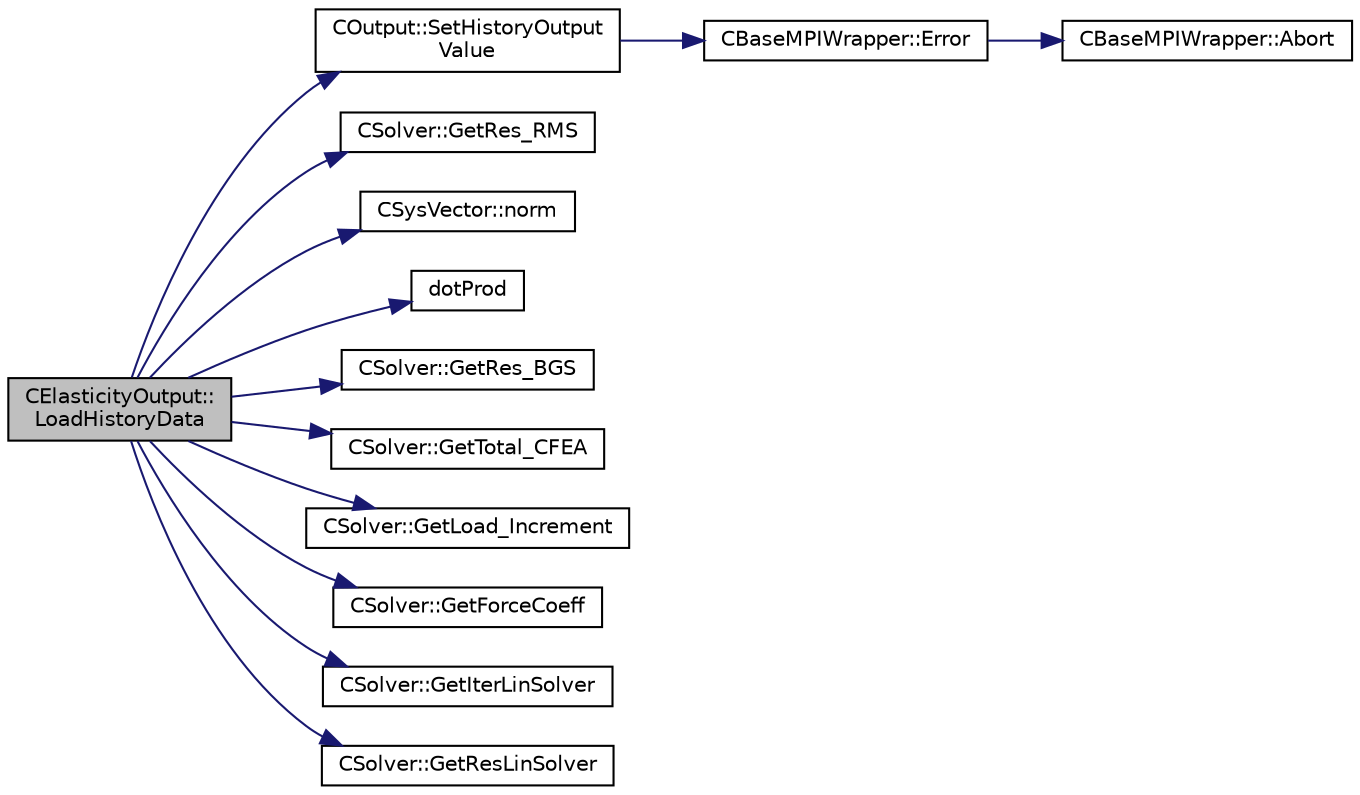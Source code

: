 digraph "CElasticityOutput::LoadHistoryData"
{
  edge [fontname="Helvetica",fontsize="10",labelfontname="Helvetica",labelfontsize="10"];
  node [fontname="Helvetica",fontsize="10",shape=record];
  rankdir="LR";
  Node10 [label="CElasticityOutput::\lLoadHistoryData",height=0.2,width=0.4,color="black", fillcolor="grey75", style="filled", fontcolor="black"];
  Node10 -> Node11 [color="midnightblue",fontsize="10",style="solid",fontname="Helvetica"];
  Node11 [label="COutput::SetHistoryOutput\lValue",height=0.2,width=0.4,color="black", fillcolor="white", style="filled",URL="$class_c_output.html#a1c1f836992f419544472329a44b8836e",tooltip="Set the value of a history output field. "];
  Node11 -> Node12 [color="midnightblue",fontsize="10",style="solid",fontname="Helvetica"];
  Node12 [label="CBaseMPIWrapper::Error",height=0.2,width=0.4,color="black", fillcolor="white", style="filled",URL="$class_c_base_m_p_i_wrapper.html#a04457c47629bda56704e6a8804833eeb"];
  Node12 -> Node13 [color="midnightblue",fontsize="10",style="solid",fontname="Helvetica"];
  Node13 [label="CBaseMPIWrapper::Abort",height=0.2,width=0.4,color="black", fillcolor="white", style="filled",URL="$class_c_base_m_p_i_wrapper.html#a21ef5681e2acb532d345e9bab173ef07"];
  Node10 -> Node14 [color="midnightblue",fontsize="10",style="solid",fontname="Helvetica"];
  Node14 [label="CSolver::GetRes_RMS",height=0.2,width=0.4,color="black", fillcolor="white", style="filled",URL="$class_c_solver.html#a1c24b55e0849f7f6ba2f62d15d7e4f8e",tooltip="Get the maximal residual, this is useful for the convergence history. "];
  Node10 -> Node15 [color="midnightblue",fontsize="10",style="solid",fontname="Helvetica"];
  Node15 [label="CSysVector::norm",height=0.2,width=0.4,color="black", fillcolor="white", style="filled",URL="$class_c_sys_vector.html#a55d36be09dfc5bed32246727f25cb7f5",tooltip="the L2 norm of the CSysVector "];
  Node10 -> Node16 [color="midnightblue",fontsize="10",style="solid",fontname="Helvetica"];
  Node16 [label="dotProd",height=0.2,width=0.4,color="black", fillcolor="white", style="filled",URL="$_c_sys_vector_8hpp.html#ab8359456e453e97920eb021d5f46817d"];
  Node10 -> Node17 [color="midnightblue",fontsize="10",style="solid",fontname="Helvetica"];
  Node17 [label="CSolver::GetRes_BGS",height=0.2,width=0.4,color="black", fillcolor="white", style="filled",URL="$class_c_solver.html#a83cd1ade482300b90aa8ccc6aad03acd",tooltip="Get the residual for BGS subiterations. "];
  Node10 -> Node18 [color="midnightblue",fontsize="10",style="solid",fontname="Helvetica"];
  Node18 [label="CSolver::GetTotal_CFEA",height=0.2,width=0.4,color="black", fillcolor="white", style="filled",URL="$class_c_solver.html#ab2a83a00c282216aabdfbb14238b9cec",tooltip="A virtual member. "];
  Node10 -> Node19 [color="midnightblue",fontsize="10",style="solid",fontname="Helvetica"];
  Node19 [label="CSolver::GetLoad_Increment",height=0.2,width=0.4,color="black", fillcolor="white", style="filled",URL="$class_c_solver.html#aac2db28d4a81dcec0ee0af83b417e695",tooltip="A virtual member. "];
  Node10 -> Node20 [color="midnightblue",fontsize="10",style="solid",fontname="Helvetica"];
  Node20 [label="CSolver::GetForceCoeff",height=0.2,width=0.4,color="black", fillcolor="white", style="filled",URL="$class_c_solver.html#a663de8ce053d2dc8a61130753d65bd51",tooltip="A virtual member. "];
  Node10 -> Node21 [color="midnightblue",fontsize="10",style="solid",fontname="Helvetica"];
  Node21 [label="CSolver::GetIterLinSolver",height=0.2,width=0.4,color="black", fillcolor="white", style="filled",URL="$class_c_solver.html#a04e7956dff9a4a332d8e0b53c4647cc7",tooltip="Get number of linear solver iterations. "];
  Node10 -> Node22 [color="midnightblue",fontsize="10",style="solid",fontname="Helvetica"];
  Node22 [label="CSolver::GetResLinSolver",height=0.2,width=0.4,color="black", fillcolor="white", style="filled",URL="$class_c_solver.html#a70a736b6ae6866e8f245277f4de3ec9f",tooltip="Get the final linear solver residual. "];
}
